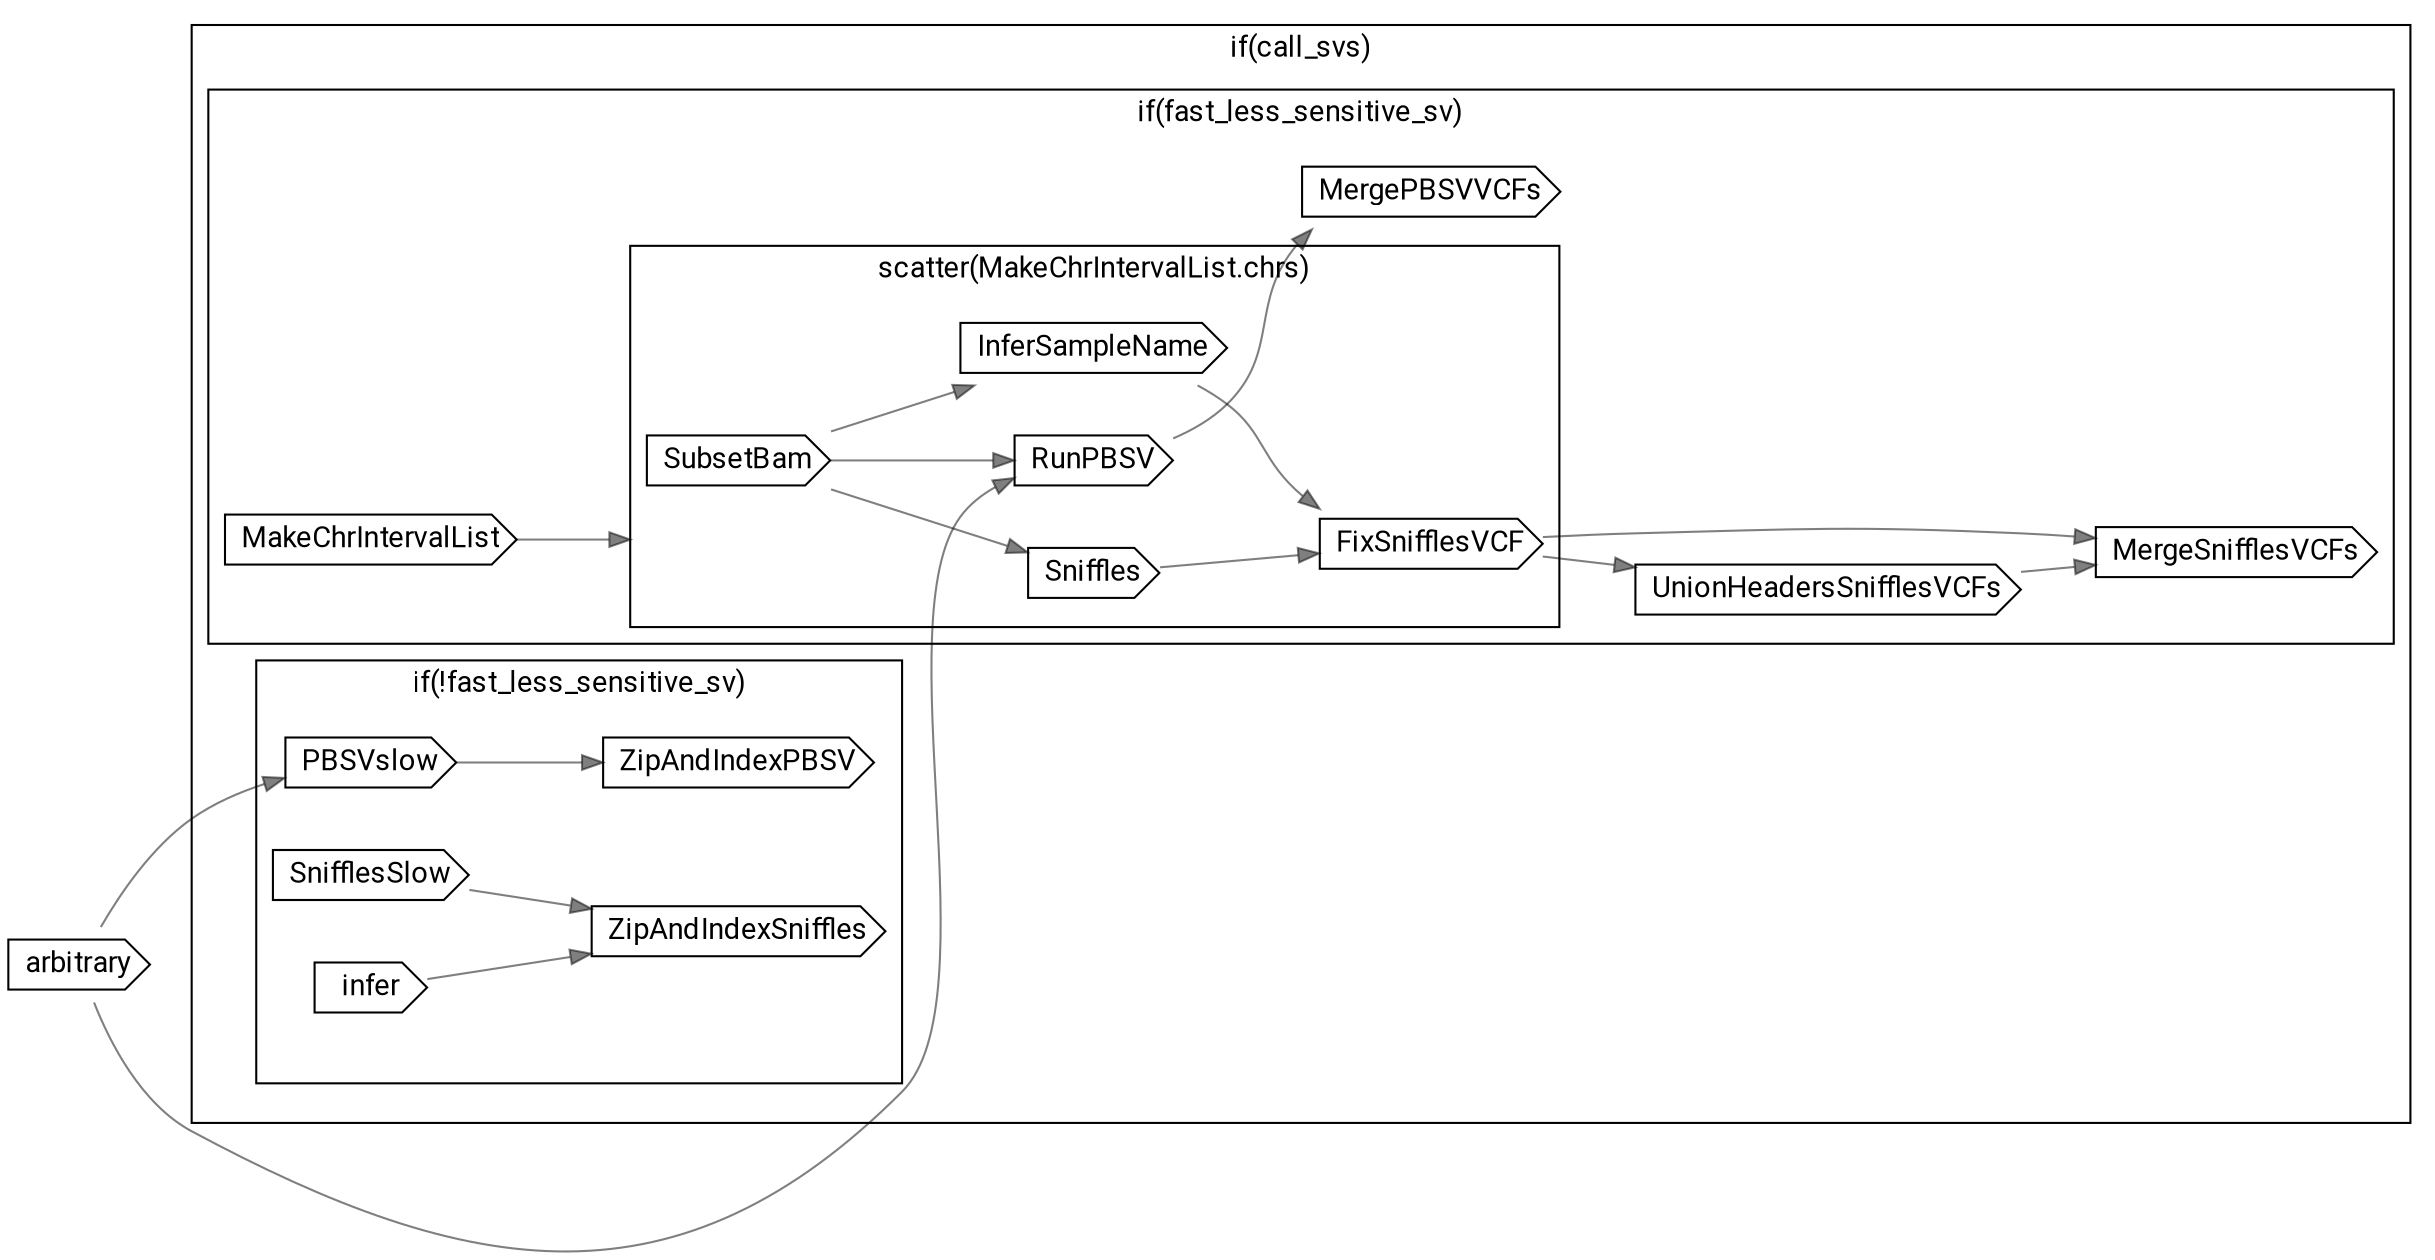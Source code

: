 // CallVariants
digraph {
	compound=true rankdir=LR
	node [fontname=Roboto]
	edge [color="#00000080"]
	"call-arbitrary" [label=arbitrary shape=cds]
	subgraph "cluster-if-L64C5" {
		fontname=Roboto label="if(call_svs)" rank=same
		subgraph "cluster-if-L65C9" {
			fontname=Roboto label="if(fast_less_sensitive_sv)" rank=same
			"call-MakeChrIntervalList" [label=MakeChrIntervalList shape=cds]
			subgraph "cluster-scatter-L73C13-c" {
				fontname=Roboto label="scatter(MakeChrIntervalList.chrs)" rank=same
				"call-SubsetBam" [label=SubsetBam shape=cds]
				"call-RunPBSV" [label=RunPBSV shape=cds]
				"call-Sniffles" [label=Sniffles shape=cds]
				"call-InferSampleName" [label=InferSampleName shape=cds]
				"call-FixSnifflesVCF" [label=FixSnifflesVCF shape=cds]
				"scatter-L73C13-c" [label="" height=0 margin=0 style=invis width=0]
			}
			"call-MergePBSVVCFs" [label=MergePBSVVCFs shape=cds]
			"call-UnionHeadersSnifflesVCFs" [label=UnionHeadersSnifflesVCFs shape=cds]
			"call-MergeSnifflesVCFs" [label=MergeSnifflesVCFs shape=cds]
			"if-L65C9" [label="" height=0 margin=0 style=invis width=0]
		}
		subgraph "cluster-if-L135C9" {
			fontname=Roboto label="if(!fast_less_sensitive_sv)" rank=same
			"call-PBSVslow" [label=PBSVslow shape=cds]
			"call-ZipAndIndexPBSV" [label=ZipAndIndexPBSV shape=cds]
			"call-SnifflesSlow" [label=SnifflesSlow shape=cds]
			"call-infer" [label=infer shape=cds]
			"call-ZipAndIndexSniffles" [label=ZipAndIndexSniffles shape=cds]
			"if-L135C9" [label="" height=0 margin=0 style=invis width=0]
		}
		"if-L64C5" [label="" height=0 margin=0 style=invis width=0]
	}
	"call-MakeChrIntervalList" -> "scatter-L73C13-c" [lhead="cluster-scatter-L73C13-c"]
	"call-SubsetBam" -> "call-RunPBSV"
	"call-arbitrary" -> "call-RunPBSV"
	"call-SubsetBam" -> "call-Sniffles"
	"call-SubsetBam" -> "call-InferSampleName"
	"call-InferSampleName" -> "call-FixSnifflesVCF"
	"call-Sniffles" -> "call-FixSnifflesVCF"
	"call-RunPBSV" -> "call-MergePBSVVCFs"
	"call-FixSnifflesVCF" -> "call-UnionHeadersSnifflesVCFs"
	"call-UnionHeadersSnifflesVCFs" -> "call-MergeSnifflesVCFs"
	"call-FixSnifflesVCF" -> "call-MergeSnifflesVCFs"
	"call-arbitrary" -> "call-PBSVslow"
	"call-PBSVslow" -> "call-ZipAndIndexPBSV"
	"call-SnifflesSlow" -> "call-ZipAndIndexSniffles"
	"call-infer" -> "call-ZipAndIndexSniffles"
}
